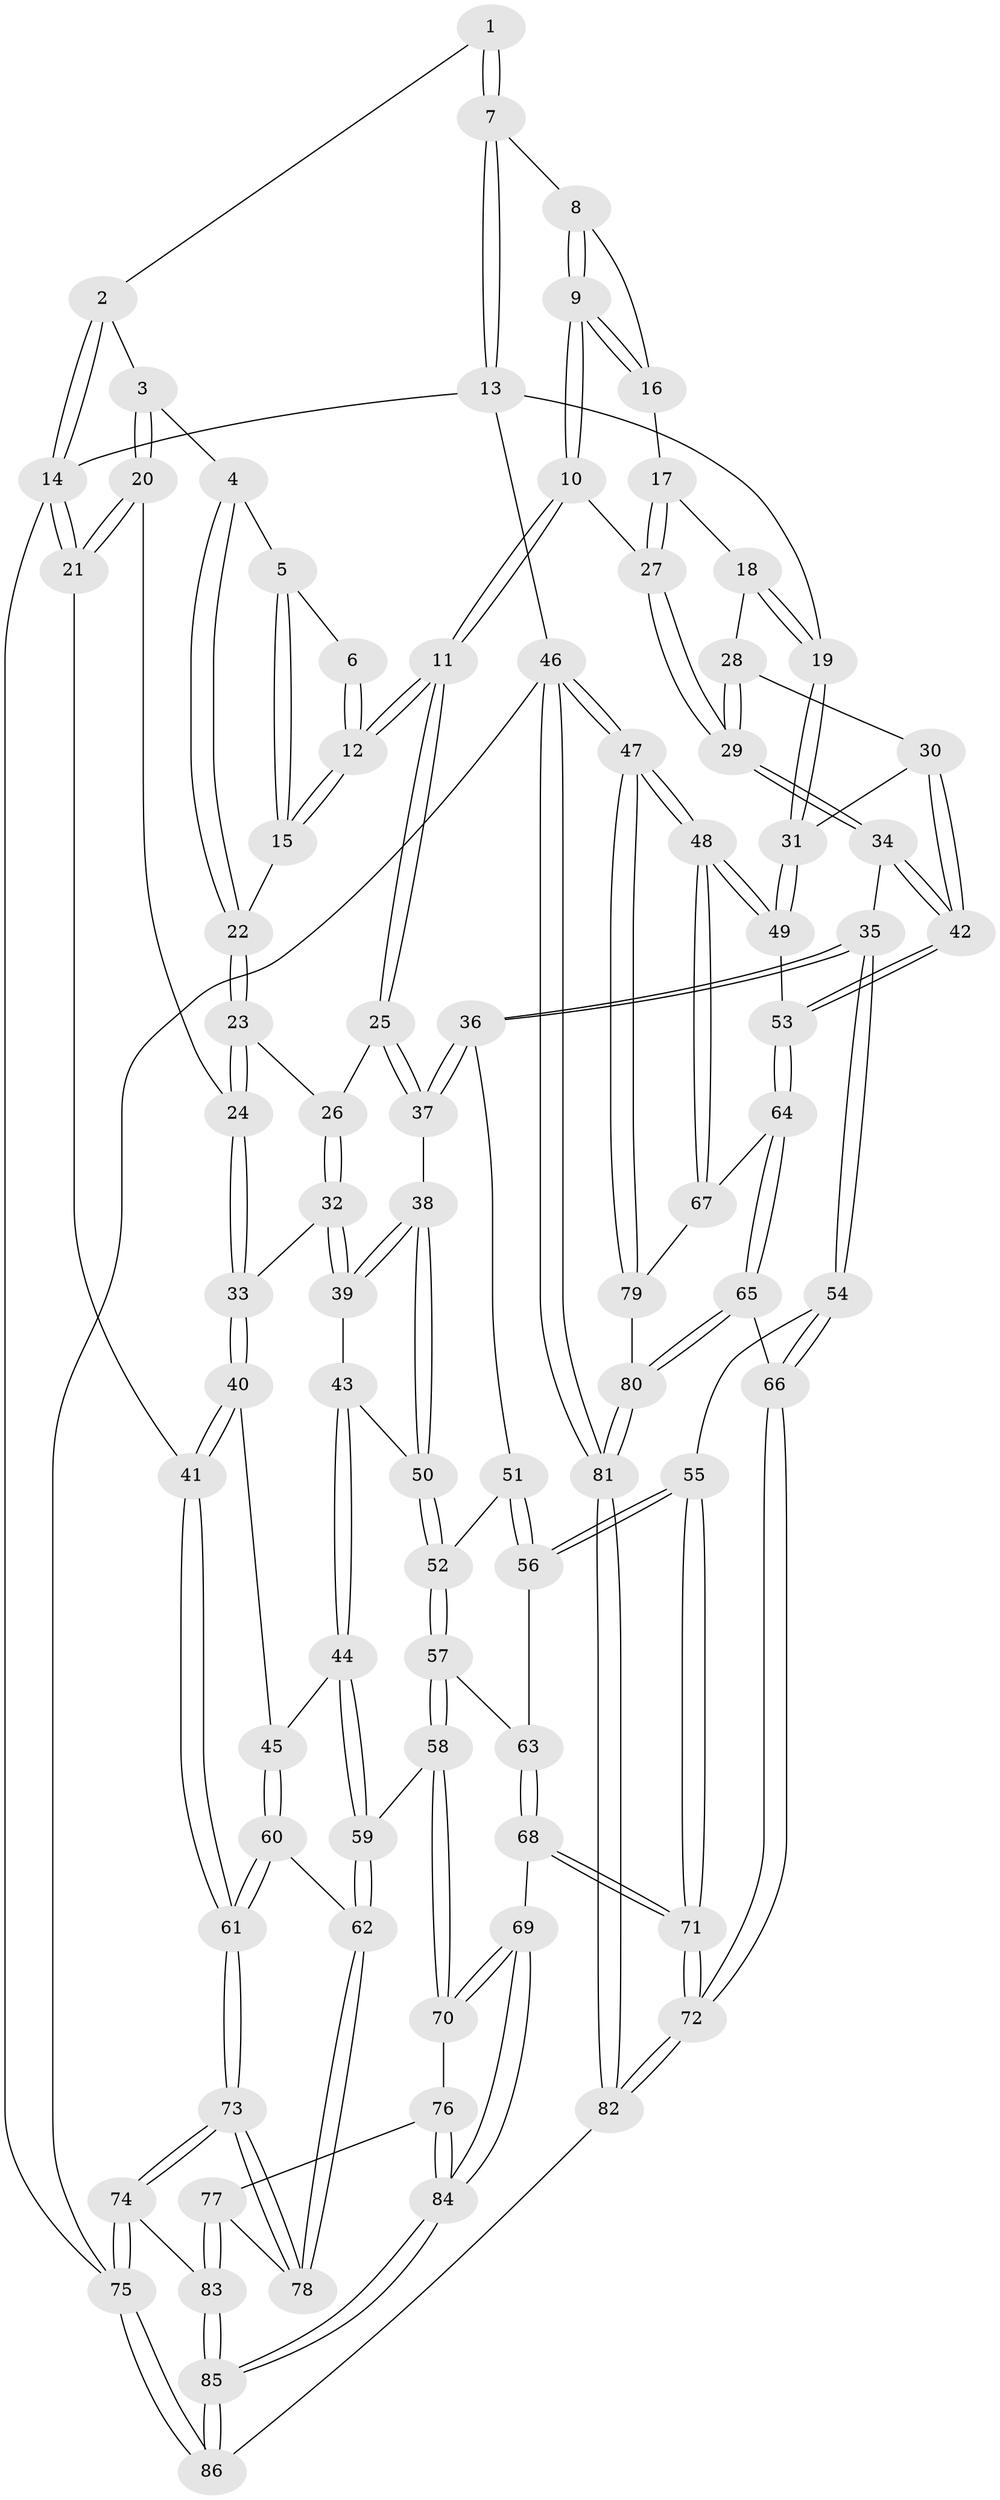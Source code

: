// Generated by graph-tools (version 1.1) at 2025/11/02/27/25 16:11:57]
// undirected, 86 vertices, 212 edges
graph export_dot {
graph [start="1"]
  node [color=gray90,style=filled];
  1 [pos="+0.6087533079178835+0"];
  2 [pos="+0.18793300259275117+0"];
  3 [pos="+0.21656899659159318+0"];
  4 [pos="+0.2268721672892057+0"];
  5 [pos="+0.37635643443250977+0.059272332319346886"];
  6 [pos="+0.5335876800120355+0"];
  7 [pos="+0.6089551387097937+0"];
  8 [pos="+0.6295981693673659+0"];
  9 [pos="+0.581650654340546+0.20390325450058525"];
  10 [pos="+0.5516872588182443+0.22425209900651477"];
  11 [pos="+0.49979822149751973+0.23889809974450413"];
  12 [pos="+0.46748119000979643+0.1612497258082998"];
  13 [pos="+1+0"];
  14 [pos="+0+0"];
  15 [pos="+0.43353073765282557+0.14115873766133205"];
  16 [pos="+0.7291197492666323+0.17734527059695643"];
  17 [pos="+0.7357950339314488+0.17946030851991282"];
  18 [pos="+0.7989705446595464+0.18293565711416687"];
  19 [pos="+1+0"];
  20 [pos="+0.031757049203526684+0.21990521056778503"];
  21 [pos="+0+0.2088584202873896"];
  22 [pos="+0.27617819287169765+0.14712395813770504"];
  23 [pos="+0.27617273103785833+0.14718206388280686"];
  24 [pos="+0.15912679126400045+0.3070084513604651"];
  25 [pos="+0.4889023172810004+0.25800264571425896"];
  26 [pos="+0.37169036131725636+0.270144186635222"];
  27 [pos="+0.6795049281717321+0.3224443528014075"];
  28 [pos="+0.80864961988523+0.24882700270267635"];
  29 [pos="+0.7097529208087209+0.3894721695801034"];
  30 [pos="+0.9054703067533882+0.3643502869702919"];
  31 [pos="+1+0.3287852454407743"];
  32 [pos="+0.22850068240347463+0.3709844220496786"];
  33 [pos="+0.1762726406071902+0.33497922352920917"];
  34 [pos="+0.7034445902808448+0.4858748941598327"];
  35 [pos="+0.6677254918857578+0.49238853731846743"];
  36 [pos="+0.643465443564104+0.4871878959255895"];
  37 [pos="+0.5039294554815237+0.3754924541120889"];
  38 [pos="+0.3775267750499747+0.47431559569147014"];
  39 [pos="+0.22955804749369763+0.3733944207546755"];
  40 [pos="+0.006927049628983455+0.5019982874766686"];
  41 [pos="+0+0.5116492576761689"];
  42 [pos="+0.7625408789777799+0.5081330361159145"];
  43 [pos="+0.1939781949320787+0.5062753715111135"];
  44 [pos="+0.17632228621303947+0.557620909879994"];
  45 [pos="+0.11938792904161938+0.5630277275798153"];
  46 [pos="+1+1"];
  47 [pos="+1+1"];
  48 [pos="+1+0.7305909651666088"];
  49 [pos="+1+0.48608148329141754"];
  50 [pos="+0.3813921592725573+0.5395399848797471"];
  51 [pos="+0.6077654843970077+0.5094676479959269"];
  52 [pos="+0.3821255124078569+0.5462598655835557"];
  53 [pos="+0.8323387351304085+0.5967705160998763"];
  54 [pos="+0.6048942634232797+0.697359934107243"];
  55 [pos="+0.48469174796699893+0.6902395415500435"];
  56 [pos="+0.45231105016449347+0.6634948943085968"];
  57 [pos="+0.3704365390661459+0.634733573352568"];
  58 [pos="+0.2846081015177207+0.6663885335838229"];
  59 [pos="+0.27408051648759135+0.6619145972076836"];
  60 [pos="+0.09043272295273035+0.6357616774468421"];
  61 [pos="+0+0.582943204613197"];
  62 [pos="+0.08392802087362135+0.726589701482167"];
  63 [pos="+0.39018072522576613+0.6459638522716641"];
  64 [pos="+0.8345230470573917+0.6440969507756888"];
  65 [pos="+0.7400793642023781+0.7678801633098236"];
  66 [pos="+0.6608459419133579+0.7654095568575994"];
  67 [pos="+0.9518956667735381+0.7443015035139977"];
  68 [pos="+0.40324042664231563+0.849075334807538"];
  69 [pos="+0.3902937620746787+0.8529458755521575"];
  70 [pos="+0.27738133541688936+0.7156821678219536"];
  71 [pos="+0.500648920824371+0.8646855880323303"];
  72 [pos="+0.543543024361765+0.903726913708337"];
  73 [pos="+0+0.8229568608754471"];
  74 [pos="+0+0.8439844875412928"];
  75 [pos="+0+1"];
  76 [pos="+0.23487172925598782+0.821944361297046"];
  77 [pos="+0.09021871619803772+0.8073678887219439"];
  78 [pos="+0.04192734928166959+0.7765955768738404"];
  79 [pos="+0.9225689275391116+0.8310393303400279"];
  80 [pos="+0.8107118724232556+0.9317253537013707"];
  81 [pos="+0.7827515522003172+1"];
  82 [pos="+0.596013443207893+1"];
  83 [pos="+0.13775914454054886+0.9432755150675223"];
  84 [pos="+0.2775862101929459+0.9373136585343426"];
  85 [pos="+0.24878663370076298+1"];
  86 [pos="+0.25818899821423297+1"];
  1 -- 2;
  1 -- 7;
  1 -- 7;
  2 -- 3;
  2 -- 14;
  2 -- 14;
  3 -- 4;
  3 -- 20;
  3 -- 20;
  4 -- 5;
  4 -- 22;
  4 -- 22;
  5 -- 6;
  5 -- 15;
  5 -- 15;
  6 -- 12;
  6 -- 12;
  7 -- 8;
  7 -- 13;
  7 -- 13;
  8 -- 9;
  8 -- 9;
  8 -- 16;
  9 -- 10;
  9 -- 10;
  9 -- 16;
  9 -- 16;
  10 -- 11;
  10 -- 11;
  10 -- 27;
  11 -- 12;
  11 -- 12;
  11 -- 25;
  11 -- 25;
  12 -- 15;
  12 -- 15;
  13 -- 14;
  13 -- 19;
  13 -- 46;
  14 -- 21;
  14 -- 21;
  14 -- 75;
  15 -- 22;
  16 -- 17;
  17 -- 18;
  17 -- 27;
  17 -- 27;
  18 -- 19;
  18 -- 19;
  18 -- 28;
  19 -- 31;
  19 -- 31;
  20 -- 21;
  20 -- 21;
  20 -- 24;
  21 -- 41;
  22 -- 23;
  22 -- 23;
  23 -- 24;
  23 -- 24;
  23 -- 26;
  24 -- 33;
  24 -- 33;
  25 -- 26;
  25 -- 37;
  25 -- 37;
  26 -- 32;
  26 -- 32;
  27 -- 29;
  27 -- 29;
  28 -- 29;
  28 -- 29;
  28 -- 30;
  29 -- 34;
  29 -- 34;
  30 -- 31;
  30 -- 42;
  30 -- 42;
  31 -- 49;
  31 -- 49;
  32 -- 33;
  32 -- 39;
  32 -- 39;
  33 -- 40;
  33 -- 40;
  34 -- 35;
  34 -- 42;
  34 -- 42;
  35 -- 36;
  35 -- 36;
  35 -- 54;
  35 -- 54;
  36 -- 37;
  36 -- 37;
  36 -- 51;
  37 -- 38;
  38 -- 39;
  38 -- 39;
  38 -- 50;
  38 -- 50;
  39 -- 43;
  40 -- 41;
  40 -- 41;
  40 -- 45;
  41 -- 61;
  41 -- 61;
  42 -- 53;
  42 -- 53;
  43 -- 44;
  43 -- 44;
  43 -- 50;
  44 -- 45;
  44 -- 59;
  44 -- 59;
  45 -- 60;
  45 -- 60;
  46 -- 47;
  46 -- 47;
  46 -- 81;
  46 -- 81;
  46 -- 75;
  47 -- 48;
  47 -- 48;
  47 -- 79;
  47 -- 79;
  48 -- 49;
  48 -- 49;
  48 -- 67;
  48 -- 67;
  49 -- 53;
  50 -- 52;
  50 -- 52;
  51 -- 52;
  51 -- 56;
  51 -- 56;
  52 -- 57;
  52 -- 57;
  53 -- 64;
  53 -- 64;
  54 -- 55;
  54 -- 66;
  54 -- 66;
  55 -- 56;
  55 -- 56;
  55 -- 71;
  55 -- 71;
  56 -- 63;
  57 -- 58;
  57 -- 58;
  57 -- 63;
  58 -- 59;
  58 -- 70;
  58 -- 70;
  59 -- 62;
  59 -- 62;
  60 -- 61;
  60 -- 61;
  60 -- 62;
  61 -- 73;
  61 -- 73;
  62 -- 78;
  62 -- 78;
  63 -- 68;
  63 -- 68;
  64 -- 65;
  64 -- 65;
  64 -- 67;
  65 -- 66;
  65 -- 80;
  65 -- 80;
  66 -- 72;
  66 -- 72;
  67 -- 79;
  68 -- 69;
  68 -- 71;
  68 -- 71;
  69 -- 70;
  69 -- 70;
  69 -- 84;
  69 -- 84;
  70 -- 76;
  71 -- 72;
  71 -- 72;
  72 -- 82;
  72 -- 82;
  73 -- 74;
  73 -- 74;
  73 -- 78;
  73 -- 78;
  74 -- 75;
  74 -- 75;
  74 -- 83;
  75 -- 86;
  75 -- 86;
  76 -- 77;
  76 -- 84;
  76 -- 84;
  77 -- 78;
  77 -- 83;
  77 -- 83;
  79 -- 80;
  80 -- 81;
  80 -- 81;
  81 -- 82;
  81 -- 82;
  82 -- 86;
  83 -- 85;
  83 -- 85;
  84 -- 85;
  84 -- 85;
  85 -- 86;
  85 -- 86;
}
